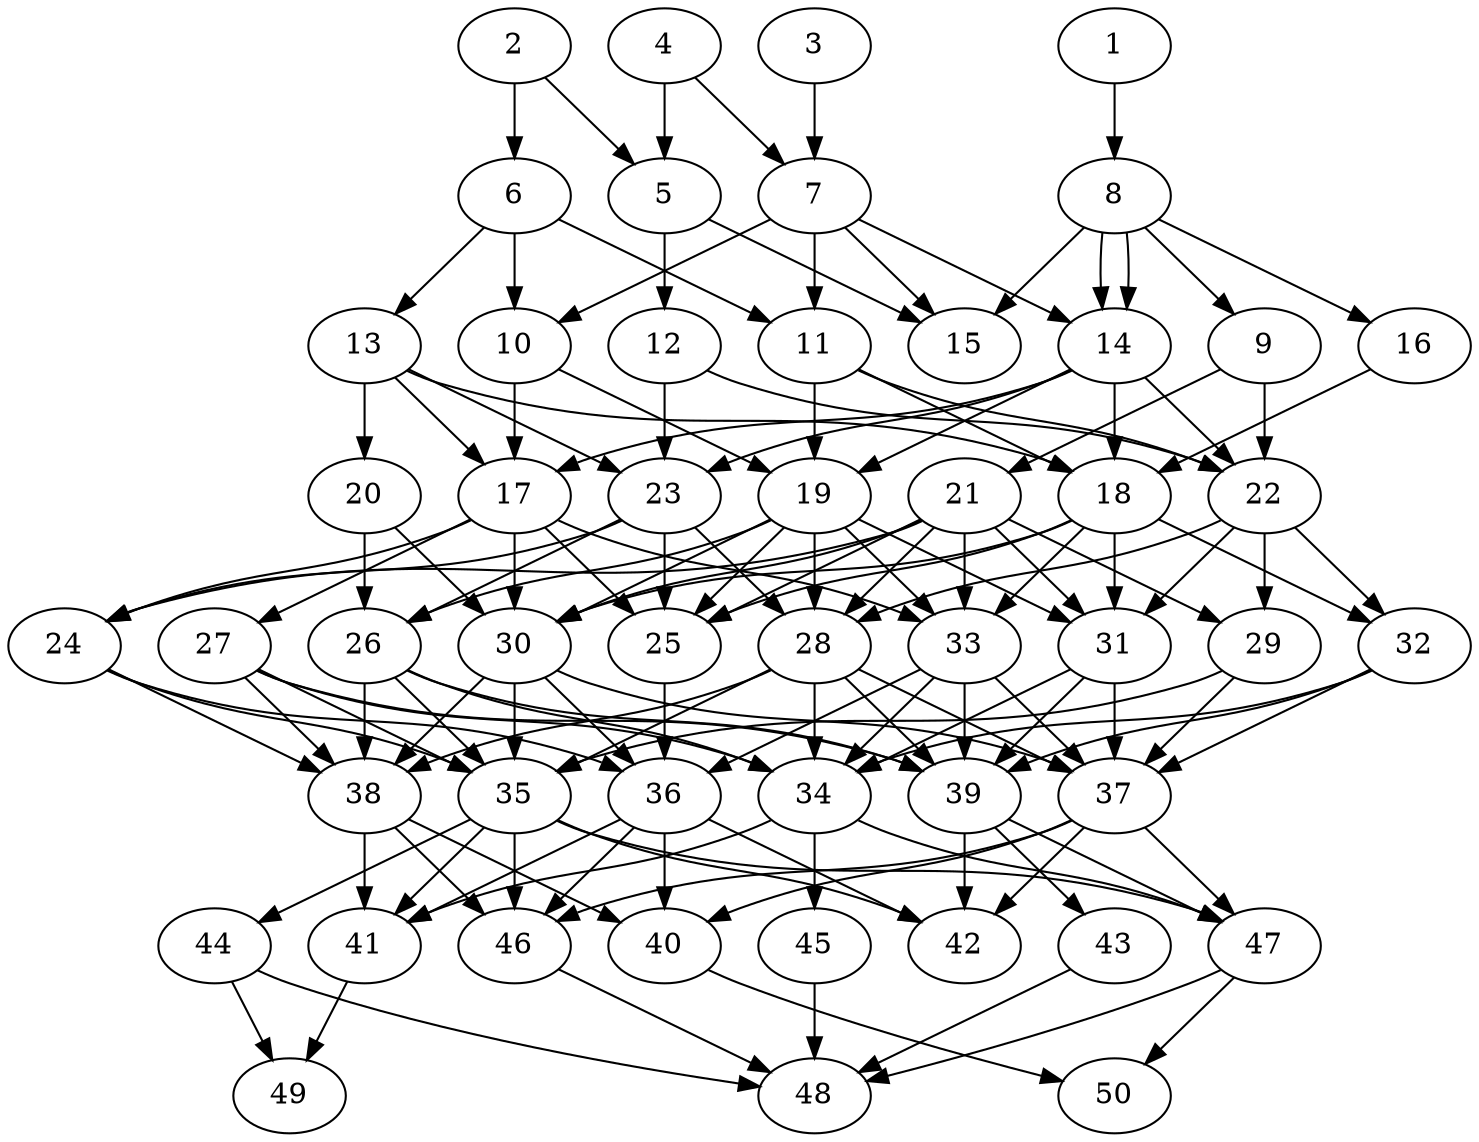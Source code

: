 // DAG automatically generated by daggen at Thu Oct  3 14:07:58 2019
// ./daggen --dot -n 50 --ccr 0.4 --fat 0.5 --regular 0.5 --density 0.6 --mindata 5242880 --maxdata 52428800 
digraph G {
  1 [size="59834880", alpha="0.04", expect_size="23933952"] 
  1 -> 8 [size ="23933952"]
  2 [size="99832320", alpha="0.02", expect_size="39932928"] 
  2 -> 5 [size ="39932928"]
  2 -> 6 [size ="39932928"]
  3 [size="120916480", alpha="0.12", expect_size="48366592"] 
  3 -> 7 [size ="48366592"]
  4 [size="65502720", alpha="0.12", expect_size="26201088"] 
  4 -> 5 [size ="26201088"]
  4 -> 7 [size ="26201088"]
  5 [size="85713920", alpha="0.16", expect_size="34285568"] 
  5 -> 12 [size ="34285568"]
  5 -> 15 [size ="34285568"]
  6 [size="93908480", alpha="0.11", expect_size="37563392"] 
  6 -> 10 [size ="37563392"]
  6 -> 11 [size ="37563392"]
  6 -> 13 [size ="37563392"]
  7 [size="24271360", alpha="0.19", expect_size="9708544"] 
  7 -> 10 [size ="9708544"]
  7 -> 11 [size ="9708544"]
  7 -> 14 [size ="9708544"]
  7 -> 15 [size ="9708544"]
  8 [size="86451200", alpha="0.02", expect_size="34580480"] 
  8 -> 9 [size ="34580480"]
  8 -> 14 [size ="34580480"]
  8 -> 14 [size ="34580480"]
  8 -> 15 [size ="34580480"]
  8 -> 16 [size ="34580480"]
  9 [size="96035840", alpha="0.14", expect_size="38414336"] 
  9 -> 21 [size ="38414336"]
  9 -> 22 [size ="38414336"]
  10 [size="93496320", alpha="0.09", expect_size="37398528"] 
  10 -> 17 [size ="37398528"]
  10 -> 19 [size ="37398528"]
  11 [size="103301120", alpha="0.01", expect_size="41320448"] 
  11 -> 18 [size ="41320448"]
  11 -> 19 [size ="41320448"]
  11 -> 22 [size ="41320448"]
  12 [size="129697280", alpha="0.08", expect_size="51878912"] 
  12 -> 22 [size ="51878912"]
  12 -> 23 [size ="51878912"]
  13 [size="24691200", alpha="0.06", expect_size="9876480"] 
  13 -> 17 [size ="9876480"]
  13 -> 18 [size ="9876480"]
  13 -> 20 [size ="9876480"]
  13 -> 23 [size ="9876480"]
  14 [size="94504960", alpha="0.08", expect_size="37801984"] 
  14 -> 17 [size ="37801984"]
  14 -> 18 [size ="37801984"]
  14 -> 19 [size ="37801984"]
  14 -> 22 [size ="37801984"]
  14 -> 23 [size ="37801984"]
  15 [size="46702080", alpha="0.17", expect_size="18680832"] 
  16 [size="20300800", alpha="0.13", expect_size="8120320"] 
  16 -> 18 [size ="8120320"]
  17 [size="84771840", alpha="0.03", expect_size="33908736"] 
  17 -> 24 [size ="33908736"]
  17 -> 25 [size ="33908736"]
  17 -> 27 [size ="33908736"]
  17 -> 30 [size ="33908736"]
  17 -> 33 [size ="33908736"]
  18 [size="80179200", alpha="0.14", expect_size="32071680"] 
  18 -> 25 [size ="32071680"]
  18 -> 30 [size ="32071680"]
  18 -> 31 [size ="32071680"]
  18 -> 32 [size ="32071680"]
  18 -> 33 [size ="32071680"]
  19 [size="91837440", alpha="0.19", expect_size="36734976"] 
  19 -> 25 [size ="36734976"]
  19 -> 26 [size ="36734976"]
  19 -> 28 [size ="36734976"]
  19 -> 30 [size ="36734976"]
  19 -> 31 [size ="36734976"]
  19 -> 33 [size ="36734976"]
  20 [size="54041600", alpha="0.11", expect_size="21616640"] 
  20 -> 26 [size ="21616640"]
  20 -> 30 [size ="21616640"]
  21 [size="107205120", alpha="0.12", expect_size="42882048"] 
  21 -> 24 [size ="42882048"]
  21 -> 25 [size ="42882048"]
  21 -> 28 [size ="42882048"]
  21 -> 29 [size ="42882048"]
  21 -> 30 [size ="42882048"]
  21 -> 31 [size ="42882048"]
  21 -> 33 [size ="42882048"]
  22 [size="110522880", alpha="0.07", expect_size="44209152"] 
  22 -> 28 [size ="44209152"]
  22 -> 29 [size ="44209152"]
  22 -> 31 [size ="44209152"]
  22 -> 32 [size ="44209152"]
  23 [size="38179840", alpha="0.20", expect_size="15271936"] 
  23 -> 24 [size ="15271936"]
  23 -> 25 [size ="15271936"]
  23 -> 26 [size ="15271936"]
  23 -> 28 [size ="15271936"]
  24 [size="73082880", alpha="0.02", expect_size="29233152"] 
  24 -> 35 [size ="29233152"]
  24 -> 36 [size ="29233152"]
  24 -> 38 [size ="29233152"]
  25 [size="122749440", alpha="0.17", expect_size="49099776"] 
  25 -> 36 [size ="49099776"]
  26 [size="105118720", alpha="0.05", expect_size="42047488"] 
  26 -> 34 [size ="42047488"]
  26 -> 35 [size ="42047488"]
  26 -> 38 [size ="42047488"]
  26 -> 39 [size ="42047488"]
  27 [size="63045120", alpha="0.15", expect_size="25218048"] 
  27 -> 34 [size ="25218048"]
  27 -> 35 [size ="25218048"]
  27 -> 38 [size ="25218048"]
  27 -> 39 [size ="25218048"]
  28 [size="82027520", alpha="0.17", expect_size="32811008"] 
  28 -> 34 [size ="32811008"]
  28 -> 35 [size ="32811008"]
  28 -> 37 [size ="32811008"]
  28 -> 38 [size ="32811008"]
  28 -> 39 [size ="32811008"]
  29 [size="47196160", alpha="0.14", expect_size="18878464"] 
  29 -> 35 [size ="18878464"]
  29 -> 37 [size ="18878464"]
  30 [size="40486400", alpha="0.04", expect_size="16194560"] 
  30 -> 35 [size ="16194560"]
  30 -> 36 [size ="16194560"]
  30 -> 37 [size ="16194560"]
  30 -> 38 [size ="16194560"]
  31 [size="106846720", alpha="0.10", expect_size="42738688"] 
  31 -> 34 [size ="42738688"]
  31 -> 37 [size ="42738688"]
  31 -> 39 [size ="42738688"]
  32 [size="57072640", alpha="0.15", expect_size="22829056"] 
  32 -> 34 [size ="22829056"]
  32 -> 37 [size ="22829056"]
  32 -> 39 [size ="22829056"]
  33 [size="95859200", alpha="0.02", expect_size="38343680"] 
  33 -> 34 [size ="38343680"]
  33 -> 36 [size ="38343680"]
  33 -> 37 [size ="38343680"]
  33 -> 39 [size ="38343680"]
  34 [size="95086080", alpha="0.03", expect_size="38034432"] 
  34 -> 41 [size ="38034432"]
  34 -> 45 [size ="38034432"]
  34 -> 47 [size ="38034432"]
  35 [size="107151360", alpha="0.10", expect_size="42860544"] 
  35 -> 41 [size ="42860544"]
  35 -> 42 [size ="42860544"]
  35 -> 44 [size ="42860544"]
  35 -> 46 [size ="42860544"]
  35 -> 47 [size ="42860544"]
  36 [size="86699520", alpha="0.18", expect_size="34679808"] 
  36 -> 40 [size ="34679808"]
  36 -> 41 [size ="34679808"]
  36 -> 42 [size ="34679808"]
  36 -> 46 [size ="34679808"]
  37 [size="114526720", alpha="0.18", expect_size="45810688"] 
  37 -> 40 [size ="45810688"]
  37 -> 42 [size ="45810688"]
  37 -> 46 [size ="45810688"]
  37 -> 47 [size ="45810688"]
  38 [size="83837440", alpha="0.09", expect_size="33534976"] 
  38 -> 40 [size ="33534976"]
  38 -> 41 [size ="33534976"]
  38 -> 46 [size ="33534976"]
  39 [size="67975680", alpha="0.14", expect_size="27190272"] 
  39 -> 42 [size ="27190272"]
  39 -> 43 [size ="27190272"]
  39 -> 47 [size ="27190272"]
  40 [size="31907840", alpha="0.06", expect_size="12763136"] 
  40 -> 50 [size ="12763136"]
  41 [size="56020480", alpha="0.14", expect_size="22408192"] 
  41 -> 49 [size ="22408192"]
  42 [size="112547840", alpha="0.18", expect_size="45019136"] 
  43 [size="82152960", alpha="0.06", expect_size="32861184"] 
  43 -> 48 [size ="32861184"]
  44 [size="94384640", alpha="0.05", expect_size="37753856"] 
  44 -> 48 [size ="37753856"]
  44 -> 49 [size ="37753856"]
  45 [size="112675840", alpha="0.02", expect_size="45070336"] 
  45 -> 48 [size ="45070336"]
  46 [size="52659200", alpha="0.15", expect_size="21063680"] 
  46 -> 48 [size ="21063680"]
  47 [size="39495680", alpha="0.16", expect_size="15798272"] 
  47 -> 48 [size ="15798272"]
  47 -> 50 [size ="15798272"]
  48 [size="26885120", alpha="0.09", expect_size="10754048"] 
  49 [size="81899520", alpha="0.08", expect_size="32759808"] 
  50 [size="47342080", alpha="0.11", expect_size="18936832"] 
}
